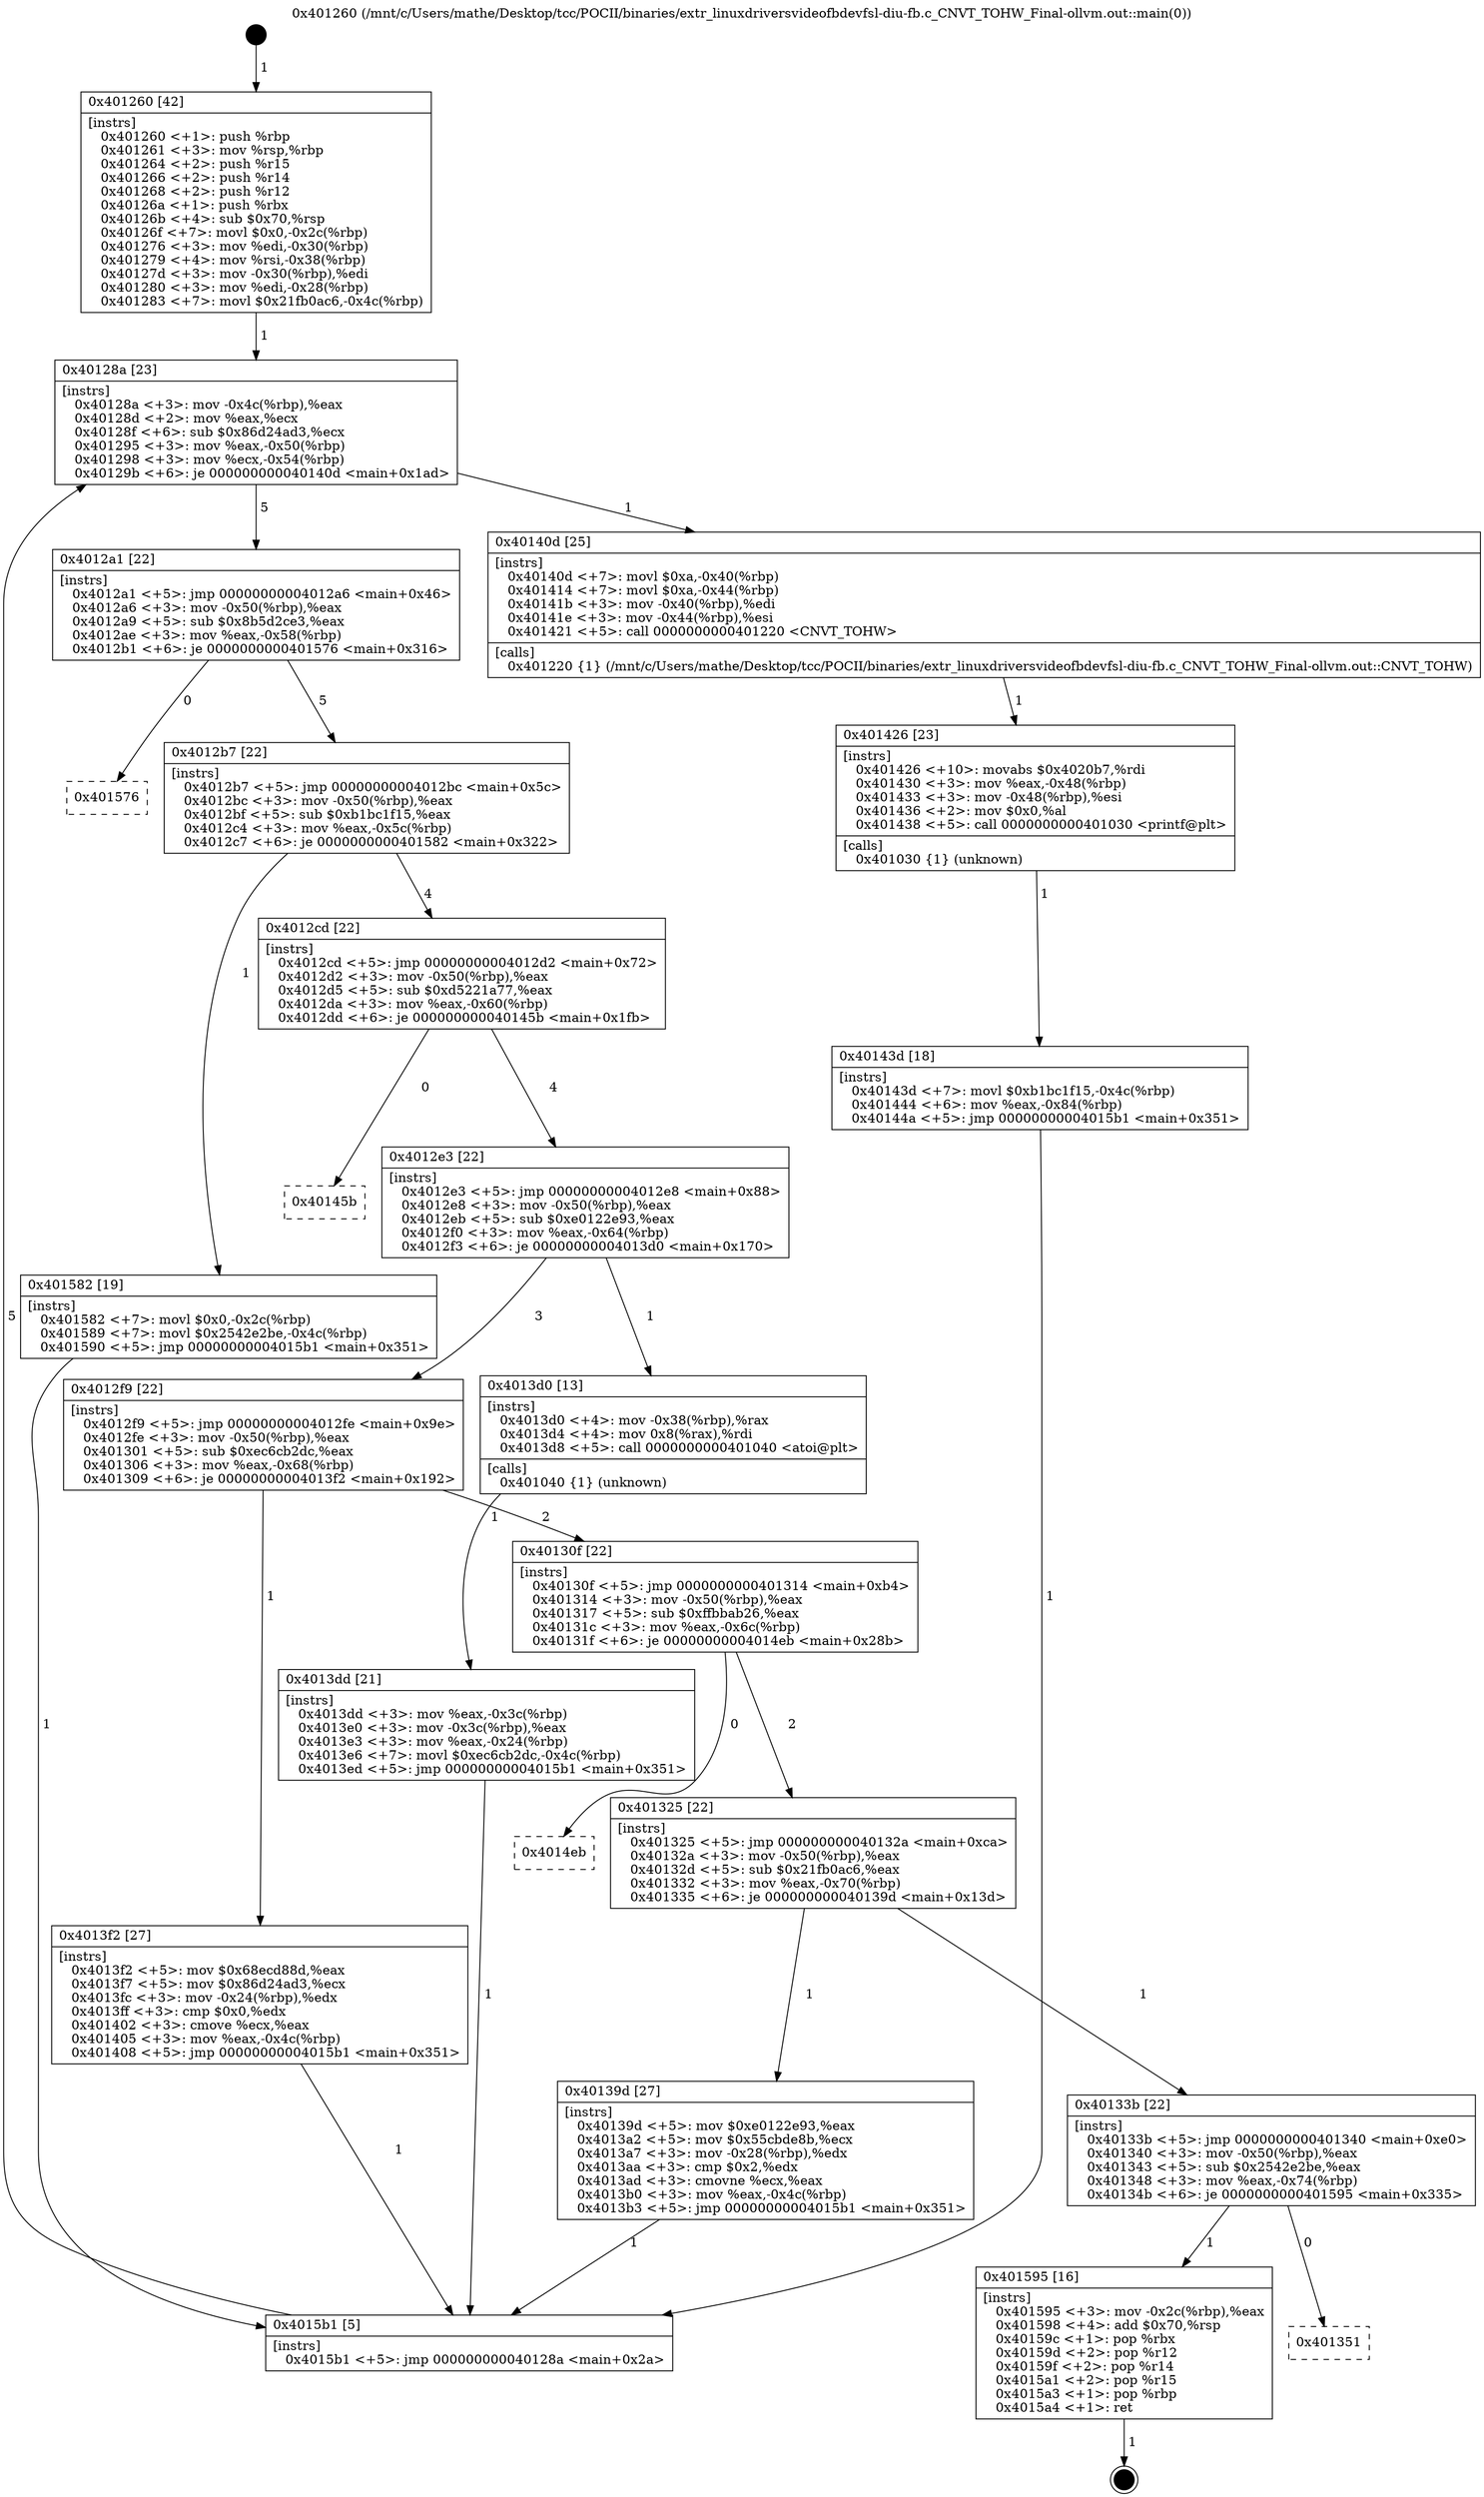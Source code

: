 digraph "0x401260" {
  label = "0x401260 (/mnt/c/Users/mathe/Desktop/tcc/POCII/binaries/extr_linuxdriversvideofbdevfsl-diu-fb.c_CNVT_TOHW_Final-ollvm.out::main(0))"
  labelloc = "t"
  node[shape=record]

  Entry [label="",width=0.3,height=0.3,shape=circle,fillcolor=black,style=filled]
  "0x40128a" [label="{
     0x40128a [23]\l
     | [instrs]\l
     &nbsp;&nbsp;0x40128a \<+3\>: mov -0x4c(%rbp),%eax\l
     &nbsp;&nbsp;0x40128d \<+2\>: mov %eax,%ecx\l
     &nbsp;&nbsp;0x40128f \<+6\>: sub $0x86d24ad3,%ecx\l
     &nbsp;&nbsp;0x401295 \<+3\>: mov %eax,-0x50(%rbp)\l
     &nbsp;&nbsp;0x401298 \<+3\>: mov %ecx,-0x54(%rbp)\l
     &nbsp;&nbsp;0x40129b \<+6\>: je 000000000040140d \<main+0x1ad\>\l
  }"]
  "0x40140d" [label="{
     0x40140d [25]\l
     | [instrs]\l
     &nbsp;&nbsp;0x40140d \<+7\>: movl $0xa,-0x40(%rbp)\l
     &nbsp;&nbsp;0x401414 \<+7\>: movl $0xa,-0x44(%rbp)\l
     &nbsp;&nbsp;0x40141b \<+3\>: mov -0x40(%rbp),%edi\l
     &nbsp;&nbsp;0x40141e \<+3\>: mov -0x44(%rbp),%esi\l
     &nbsp;&nbsp;0x401421 \<+5\>: call 0000000000401220 \<CNVT_TOHW\>\l
     | [calls]\l
     &nbsp;&nbsp;0x401220 \{1\} (/mnt/c/Users/mathe/Desktop/tcc/POCII/binaries/extr_linuxdriversvideofbdevfsl-diu-fb.c_CNVT_TOHW_Final-ollvm.out::CNVT_TOHW)\l
  }"]
  "0x4012a1" [label="{
     0x4012a1 [22]\l
     | [instrs]\l
     &nbsp;&nbsp;0x4012a1 \<+5\>: jmp 00000000004012a6 \<main+0x46\>\l
     &nbsp;&nbsp;0x4012a6 \<+3\>: mov -0x50(%rbp),%eax\l
     &nbsp;&nbsp;0x4012a9 \<+5\>: sub $0x8b5d2ce3,%eax\l
     &nbsp;&nbsp;0x4012ae \<+3\>: mov %eax,-0x58(%rbp)\l
     &nbsp;&nbsp;0x4012b1 \<+6\>: je 0000000000401576 \<main+0x316\>\l
  }"]
  Exit [label="",width=0.3,height=0.3,shape=circle,fillcolor=black,style=filled,peripheries=2]
  "0x401576" [label="{
     0x401576\l
  }", style=dashed]
  "0x4012b7" [label="{
     0x4012b7 [22]\l
     | [instrs]\l
     &nbsp;&nbsp;0x4012b7 \<+5\>: jmp 00000000004012bc \<main+0x5c\>\l
     &nbsp;&nbsp;0x4012bc \<+3\>: mov -0x50(%rbp),%eax\l
     &nbsp;&nbsp;0x4012bf \<+5\>: sub $0xb1bc1f15,%eax\l
     &nbsp;&nbsp;0x4012c4 \<+3\>: mov %eax,-0x5c(%rbp)\l
     &nbsp;&nbsp;0x4012c7 \<+6\>: je 0000000000401582 \<main+0x322\>\l
  }"]
  "0x401351" [label="{
     0x401351\l
  }", style=dashed]
  "0x401582" [label="{
     0x401582 [19]\l
     | [instrs]\l
     &nbsp;&nbsp;0x401582 \<+7\>: movl $0x0,-0x2c(%rbp)\l
     &nbsp;&nbsp;0x401589 \<+7\>: movl $0x2542e2be,-0x4c(%rbp)\l
     &nbsp;&nbsp;0x401590 \<+5\>: jmp 00000000004015b1 \<main+0x351\>\l
  }"]
  "0x4012cd" [label="{
     0x4012cd [22]\l
     | [instrs]\l
     &nbsp;&nbsp;0x4012cd \<+5\>: jmp 00000000004012d2 \<main+0x72\>\l
     &nbsp;&nbsp;0x4012d2 \<+3\>: mov -0x50(%rbp),%eax\l
     &nbsp;&nbsp;0x4012d5 \<+5\>: sub $0xd5221a77,%eax\l
     &nbsp;&nbsp;0x4012da \<+3\>: mov %eax,-0x60(%rbp)\l
     &nbsp;&nbsp;0x4012dd \<+6\>: je 000000000040145b \<main+0x1fb\>\l
  }"]
  "0x401595" [label="{
     0x401595 [16]\l
     | [instrs]\l
     &nbsp;&nbsp;0x401595 \<+3\>: mov -0x2c(%rbp),%eax\l
     &nbsp;&nbsp;0x401598 \<+4\>: add $0x70,%rsp\l
     &nbsp;&nbsp;0x40159c \<+1\>: pop %rbx\l
     &nbsp;&nbsp;0x40159d \<+2\>: pop %r12\l
     &nbsp;&nbsp;0x40159f \<+2\>: pop %r14\l
     &nbsp;&nbsp;0x4015a1 \<+2\>: pop %r15\l
     &nbsp;&nbsp;0x4015a3 \<+1\>: pop %rbp\l
     &nbsp;&nbsp;0x4015a4 \<+1\>: ret\l
  }"]
  "0x40145b" [label="{
     0x40145b\l
  }", style=dashed]
  "0x4012e3" [label="{
     0x4012e3 [22]\l
     | [instrs]\l
     &nbsp;&nbsp;0x4012e3 \<+5\>: jmp 00000000004012e8 \<main+0x88\>\l
     &nbsp;&nbsp;0x4012e8 \<+3\>: mov -0x50(%rbp),%eax\l
     &nbsp;&nbsp;0x4012eb \<+5\>: sub $0xe0122e93,%eax\l
     &nbsp;&nbsp;0x4012f0 \<+3\>: mov %eax,-0x64(%rbp)\l
     &nbsp;&nbsp;0x4012f3 \<+6\>: je 00000000004013d0 \<main+0x170\>\l
  }"]
  "0x40143d" [label="{
     0x40143d [18]\l
     | [instrs]\l
     &nbsp;&nbsp;0x40143d \<+7\>: movl $0xb1bc1f15,-0x4c(%rbp)\l
     &nbsp;&nbsp;0x401444 \<+6\>: mov %eax,-0x84(%rbp)\l
     &nbsp;&nbsp;0x40144a \<+5\>: jmp 00000000004015b1 \<main+0x351\>\l
  }"]
  "0x4013d0" [label="{
     0x4013d0 [13]\l
     | [instrs]\l
     &nbsp;&nbsp;0x4013d0 \<+4\>: mov -0x38(%rbp),%rax\l
     &nbsp;&nbsp;0x4013d4 \<+4\>: mov 0x8(%rax),%rdi\l
     &nbsp;&nbsp;0x4013d8 \<+5\>: call 0000000000401040 \<atoi@plt\>\l
     | [calls]\l
     &nbsp;&nbsp;0x401040 \{1\} (unknown)\l
  }"]
  "0x4012f9" [label="{
     0x4012f9 [22]\l
     | [instrs]\l
     &nbsp;&nbsp;0x4012f9 \<+5\>: jmp 00000000004012fe \<main+0x9e\>\l
     &nbsp;&nbsp;0x4012fe \<+3\>: mov -0x50(%rbp),%eax\l
     &nbsp;&nbsp;0x401301 \<+5\>: sub $0xec6cb2dc,%eax\l
     &nbsp;&nbsp;0x401306 \<+3\>: mov %eax,-0x68(%rbp)\l
     &nbsp;&nbsp;0x401309 \<+6\>: je 00000000004013f2 \<main+0x192\>\l
  }"]
  "0x401426" [label="{
     0x401426 [23]\l
     | [instrs]\l
     &nbsp;&nbsp;0x401426 \<+10\>: movabs $0x4020b7,%rdi\l
     &nbsp;&nbsp;0x401430 \<+3\>: mov %eax,-0x48(%rbp)\l
     &nbsp;&nbsp;0x401433 \<+3\>: mov -0x48(%rbp),%esi\l
     &nbsp;&nbsp;0x401436 \<+2\>: mov $0x0,%al\l
     &nbsp;&nbsp;0x401438 \<+5\>: call 0000000000401030 \<printf@plt\>\l
     | [calls]\l
     &nbsp;&nbsp;0x401030 \{1\} (unknown)\l
  }"]
  "0x4013f2" [label="{
     0x4013f2 [27]\l
     | [instrs]\l
     &nbsp;&nbsp;0x4013f2 \<+5\>: mov $0x68ecd88d,%eax\l
     &nbsp;&nbsp;0x4013f7 \<+5\>: mov $0x86d24ad3,%ecx\l
     &nbsp;&nbsp;0x4013fc \<+3\>: mov -0x24(%rbp),%edx\l
     &nbsp;&nbsp;0x4013ff \<+3\>: cmp $0x0,%edx\l
     &nbsp;&nbsp;0x401402 \<+3\>: cmove %ecx,%eax\l
     &nbsp;&nbsp;0x401405 \<+3\>: mov %eax,-0x4c(%rbp)\l
     &nbsp;&nbsp;0x401408 \<+5\>: jmp 00000000004015b1 \<main+0x351\>\l
  }"]
  "0x40130f" [label="{
     0x40130f [22]\l
     | [instrs]\l
     &nbsp;&nbsp;0x40130f \<+5\>: jmp 0000000000401314 \<main+0xb4\>\l
     &nbsp;&nbsp;0x401314 \<+3\>: mov -0x50(%rbp),%eax\l
     &nbsp;&nbsp;0x401317 \<+5\>: sub $0xffbbab26,%eax\l
     &nbsp;&nbsp;0x40131c \<+3\>: mov %eax,-0x6c(%rbp)\l
     &nbsp;&nbsp;0x40131f \<+6\>: je 00000000004014eb \<main+0x28b\>\l
  }"]
  "0x4013dd" [label="{
     0x4013dd [21]\l
     | [instrs]\l
     &nbsp;&nbsp;0x4013dd \<+3\>: mov %eax,-0x3c(%rbp)\l
     &nbsp;&nbsp;0x4013e0 \<+3\>: mov -0x3c(%rbp),%eax\l
     &nbsp;&nbsp;0x4013e3 \<+3\>: mov %eax,-0x24(%rbp)\l
     &nbsp;&nbsp;0x4013e6 \<+7\>: movl $0xec6cb2dc,-0x4c(%rbp)\l
     &nbsp;&nbsp;0x4013ed \<+5\>: jmp 00000000004015b1 \<main+0x351\>\l
  }"]
  "0x4014eb" [label="{
     0x4014eb\l
  }", style=dashed]
  "0x401325" [label="{
     0x401325 [22]\l
     | [instrs]\l
     &nbsp;&nbsp;0x401325 \<+5\>: jmp 000000000040132a \<main+0xca\>\l
     &nbsp;&nbsp;0x40132a \<+3\>: mov -0x50(%rbp),%eax\l
     &nbsp;&nbsp;0x40132d \<+5\>: sub $0x21fb0ac6,%eax\l
     &nbsp;&nbsp;0x401332 \<+3\>: mov %eax,-0x70(%rbp)\l
     &nbsp;&nbsp;0x401335 \<+6\>: je 000000000040139d \<main+0x13d\>\l
  }"]
  "0x401260" [label="{
     0x401260 [42]\l
     | [instrs]\l
     &nbsp;&nbsp;0x401260 \<+1\>: push %rbp\l
     &nbsp;&nbsp;0x401261 \<+3\>: mov %rsp,%rbp\l
     &nbsp;&nbsp;0x401264 \<+2\>: push %r15\l
     &nbsp;&nbsp;0x401266 \<+2\>: push %r14\l
     &nbsp;&nbsp;0x401268 \<+2\>: push %r12\l
     &nbsp;&nbsp;0x40126a \<+1\>: push %rbx\l
     &nbsp;&nbsp;0x40126b \<+4\>: sub $0x70,%rsp\l
     &nbsp;&nbsp;0x40126f \<+7\>: movl $0x0,-0x2c(%rbp)\l
     &nbsp;&nbsp;0x401276 \<+3\>: mov %edi,-0x30(%rbp)\l
     &nbsp;&nbsp;0x401279 \<+4\>: mov %rsi,-0x38(%rbp)\l
     &nbsp;&nbsp;0x40127d \<+3\>: mov -0x30(%rbp),%edi\l
     &nbsp;&nbsp;0x401280 \<+3\>: mov %edi,-0x28(%rbp)\l
     &nbsp;&nbsp;0x401283 \<+7\>: movl $0x21fb0ac6,-0x4c(%rbp)\l
  }"]
  "0x40139d" [label="{
     0x40139d [27]\l
     | [instrs]\l
     &nbsp;&nbsp;0x40139d \<+5\>: mov $0xe0122e93,%eax\l
     &nbsp;&nbsp;0x4013a2 \<+5\>: mov $0x55cbde8b,%ecx\l
     &nbsp;&nbsp;0x4013a7 \<+3\>: mov -0x28(%rbp),%edx\l
     &nbsp;&nbsp;0x4013aa \<+3\>: cmp $0x2,%edx\l
     &nbsp;&nbsp;0x4013ad \<+3\>: cmovne %ecx,%eax\l
     &nbsp;&nbsp;0x4013b0 \<+3\>: mov %eax,-0x4c(%rbp)\l
     &nbsp;&nbsp;0x4013b3 \<+5\>: jmp 00000000004015b1 \<main+0x351\>\l
  }"]
  "0x40133b" [label="{
     0x40133b [22]\l
     | [instrs]\l
     &nbsp;&nbsp;0x40133b \<+5\>: jmp 0000000000401340 \<main+0xe0\>\l
     &nbsp;&nbsp;0x401340 \<+3\>: mov -0x50(%rbp),%eax\l
     &nbsp;&nbsp;0x401343 \<+5\>: sub $0x2542e2be,%eax\l
     &nbsp;&nbsp;0x401348 \<+3\>: mov %eax,-0x74(%rbp)\l
     &nbsp;&nbsp;0x40134b \<+6\>: je 0000000000401595 \<main+0x335\>\l
  }"]
  "0x4015b1" [label="{
     0x4015b1 [5]\l
     | [instrs]\l
     &nbsp;&nbsp;0x4015b1 \<+5\>: jmp 000000000040128a \<main+0x2a\>\l
  }"]
  Entry -> "0x401260" [label=" 1"]
  "0x40128a" -> "0x40140d" [label=" 1"]
  "0x40128a" -> "0x4012a1" [label=" 5"]
  "0x401595" -> Exit [label=" 1"]
  "0x4012a1" -> "0x401576" [label=" 0"]
  "0x4012a1" -> "0x4012b7" [label=" 5"]
  "0x40133b" -> "0x401351" [label=" 0"]
  "0x4012b7" -> "0x401582" [label=" 1"]
  "0x4012b7" -> "0x4012cd" [label=" 4"]
  "0x40133b" -> "0x401595" [label=" 1"]
  "0x4012cd" -> "0x40145b" [label=" 0"]
  "0x4012cd" -> "0x4012e3" [label=" 4"]
  "0x401582" -> "0x4015b1" [label=" 1"]
  "0x4012e3" -> "0x4013d0" [label=" 1"]
  "0x4012e3" -> "0x4012f9" [label=" 3"]
  "0x40143d" -> "0x4015b1" [label=" 1"]
  "0x4012f9" -> "0x4013f2" [label=" 1"]
  "0x4012f9" -> "0x40130f" [label=" 2"]
  "0x401426" -> "0x40143d" [label=" 1"]
  "0x40130f" -> "0x4014eb" [label=" 0"]
  "0x40130f" -> "0x401325" [label=" 2"]
  "0x40140d" -> "0x401426" [label=" 1"]
  "0x401325" -> "0x40139d" [label=" 1"]
  "0x401325" -> "0x40133b" [label=" 1"]
  "0x40139d" -> "0x4015b1" [label=" 1"]
  "0x401260" -> "0x40128a" [label=" 1"]
  "0x4015b1" -> "0x40128a" [label=" 5"]
  "0x4013d0" -> "0x4013dd" [label=" 1"]
  "0x4013dd" -> "0x4015b1" [label=" 1"]
  "0x4013f2" -> "0x4015b1" [label=" 1"]
}
